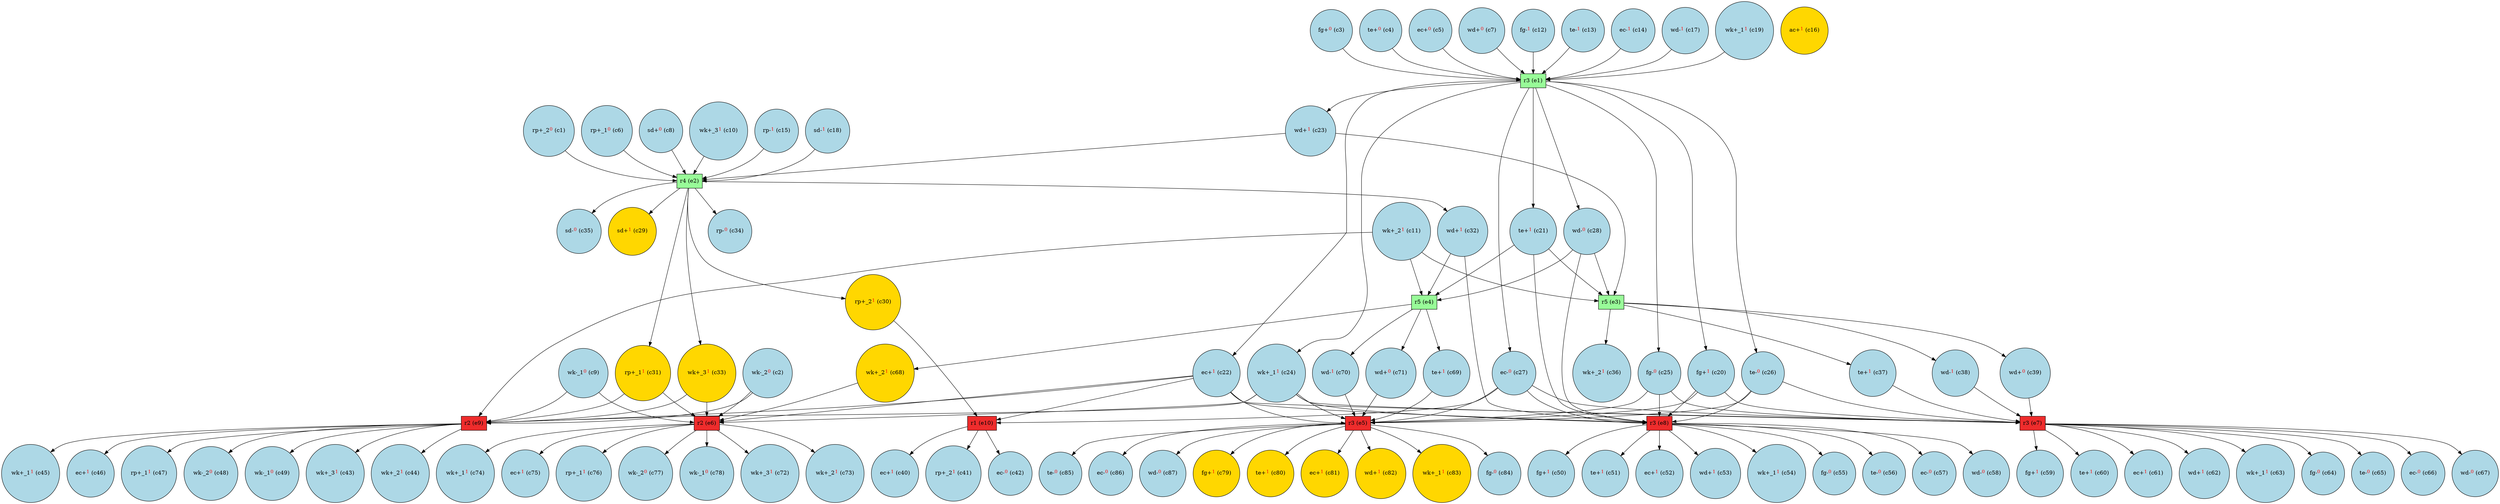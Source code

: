 digraph test {
  c1 -> e2;
  c2 -> e6;
  c2 -> e9;
  c3 -> e1;
  c4 -> e1;
  c5 -> e1;
  c6 -> e2;
  c7 -> e1;
  c8 -> e2;
  c9 -> e6;
  c9 -> e9;
  c10 -> e2;
  c11 -> e4;
  c11 -> e9;
  c11 -> e3;
  c12 -> e1;
  c13 -> e1;
  c14 -> e1;
  c15 -> e2;
  c17 -> e1;
  c18 -> e2;
  c19 -> e1;
  e1 -> c20;
  c20 -> e5;
  c20 -> e7;
  c20 -> e8;
  e1 -> c21;
  c21 -> e4;
  c21 -> e8;
  c21 -> e3;
  e1 -> c22;
  c22 -> e5;
  c22 -> e6;
  c22 -> e7;
  c22 -> e8;
  c22 -> e9;
  c22 -> e10;
  e1 -> c23;
  c23 -> e3;
  c23 -> e2;
  e1 -> c24;
  c24 -> e5;
  c24 -> e6;
  c24 -> e7;
  c24 -> e8;
  c24 -> e9;
  e1 -> c25;
  c25 -> e5;
  c25 -> e7;
  c25 -> e8;
  e1 -> c26;
  c26 -> e5;
  c26 -> e7;
  c26 -> e8;
  e1 -> c27;
  c27 -> e5;
  c27 -> e7;
  c27 -> e8;
  c27 -> e10;
  e1 -> c28;
  c28 -> e4;
  c28 -> e8;
  c28 -> e3;
  e2 -> c29;
  e2 -> c30;
  c30 -> e10;
  e2 -> c31;
  c31 -> e6;
  c31 -> e9;
  e2 -> c32;
  c32 -> e4;
  c32 -> e8;
  e2 -> c33;
  c33 -> e6;
  c33 -> e9;
  e2 -> c34;
  e2 -> c35;
  e3 -> c36;
  e3 -> c37;
  c37 -> e7;
  e3 -> c38;
  c38 -> e7;
  e3 -> c39;
  c39 -> e7;
  e10 -> c40;
  e10 -> c41;
  e10 -> c42;
  e9 -> c43;
  e9 -> c44;
  e9 -> c45;
  e9 -> c46;
  e9 -> c47;
  e9 -> c48;
  e9 -> c49;
  e8 -> c50;
  e8 -> c51;
  e8 -> c52;
  e8 -> c53;
  e8 -> c54;
  e8 -> c55;
  e8 -> c56;
  e8 -> c57;
  e8 -> c58;
  e7 -> c59;
  e7 -> c60;
  e7 -> c61;
  e7 -> c62;
  e7 -> c63;
  e7 -> c64;
  e7 -> c65;
  e7 -> c66;
  e7 -> c67;
  e4 -> c68;
  c68 -> e6;
  e4 -> c69;
  c69 -> e5;
  e4 -> c70;
  c70 -> e5;
  e4 -> c71;
  c71 -> e5;
  e6 -> c72;
  e6 -> c73;
  e6 -> c74;
  e6 -> c75;
  e6 -> c76;
  e6 -> c77;
  e6 -> c78;
  e5 -> c79;
  e5 -> c80;
  e5 -> c81;
  e5 -> c82;
  e5 -> c83;
  e5 -> c84;
  e5 -> c85;
  e5 -> c86;
  e5 -> c87;
  c1 [fillcolor=lightblue label= <rp+_2<FONT COLOR="red"><SUP>0</SUP></FONT>&nbsp;(c1)> shape=circle style=filled];
  c2 [fillcolor=lightblue label= <wk-_2<FONT COLOR="red"><SUP>0</SUP></FONT>&nbsp;(c2)> shape=circle style=filled];
  c3 [fillcolor=lightblue label= <fg+<FONT COLOR="red"><SUP>0</SUP></FONT>&nbsp;(c3)> shape=circle style=filled];
  c4 [fillcolor=lightblue label= <te+<FONT COLOR="red"><SUP>0</SUP></FONT>&nbsp;(c4)> shape=circle style=filled];
  c5 [fillcolor=lightblue label= <ec+<FONT COLOR="red"><SUP>0</SUP></FONT>&nbsp;(c5)> shape=circle style=filled];
  c6 [fillcolor=lightblue label= <rp+_1<FONT COLOR="red"><SUP>0</SUP></FONT>&nbsp;(c6)> shape=circle style=filled];
  c7 [fillcolor=lightblue label= <wd+<FONT COLOR="red"><SUP>0</SUP></FONT>&nbsp;(c7)> shape=circle style=filled];
  c8 [fillcolor=lightblue label= <sd+<FONT COLOR="red"><SUP>0</SUP></FONT>&nbsp;(c8)> shape=circle style=filled];
  c9 [fillcolor=lightblue label= <wk-_1<FONT COLOR="red"><SUP>0</SUP></FONT>&nbsp;(c9)> shape=circle style=filled];
  c10 [fillcolor=lightblue label= <wk+_3<FONT COLOR="red"><SUP>1</SUP></FONT>&nbsp;(c10)> shape=circle style=filled];
  c11 [fillcolor=lightblue label= <wk+_2<FONT COLOR="red"><SUP>1</SUP></FONT>&nbsp;(c11)> shape=circle style=filled];
  c12 [fillcolor=lightblue label= <fg-<FONT COLOR="red"><SUP>1</SUP></FONT>&nbsp;(c12)> shape=circle style=filled];
  c13 [fillcolor=lightblue label= <te-<FONT COLOR="red"><SUP>1</SUP></FONT>&nbsp;(c13)> shape=circle style=filled];
  c14 [fillcolor=lightblue label= <ec-<FONT COLOR="red"><SUP>1</SUP></FONT>&nbsp;(c14)> shape=circle style=filled];
  c15 [fillcolor=lightblue label= <rp-<FONT COLOR="red"><SUP>1</SUP></FONT>&nbsp;(c15)> shape=circle style=filled];
  c16 [fillcolor=gold label= <ac+<FONT COLOR="red"><SUP>1</SUP></FONT>&nbsp;(c16)> shape=circle style=filled];
  c17 [fillcolor=lightblue label= <wd-<FONT COLOR="red"><SUP>1</SUP></FONT>&nbsp;(c17)> shape=circle style=filled];
  c18 [fillcolor=lightblue label= <sd-<FONT COLOR="red"><SUP>1</SUP></FONT>&nbsp;(c18)> shape=circle style=filled];
  c19 [fillcolor=lightblue label= <wk+_1<FONT COLOR="red"><SUP>1</SUP></FONT>&nbsp;(c19)> shape=circle style=filled];
  c20 [fillcolor=lightblue label= <fg+<FONT COLOR="red"><SUP>1</SUP></FONT>&nbsp;(c20)> shape=circle style=filled];
  c21 [fillcolor=lightblue label= <te+<FONT COLOR="red"><SUP>1</SUP></FONT>&nbsp;(c21)> shape=circle style=filled];
  c22 [fillcolor=lightblue label= <ec+<FONT COLOR="red"><SUP>1</SUP></FONT>&nbsp;(c22)> shape=circle style=filled];
  c23 [fillcolor=lightblue label= <wd+<FONT COLOR="red"><SUP>1</SUP></FONT>&nbsp;(c23)> shape=circle style=filled];
  c24 [fillcolor=lightblue label= <wk+_1<FONT COLOR="red"><SUP>1</SUP></FONT>&nbsp;(c24)> shape=circle style=filled];
  c25 [fillcolor=lightblue label= <fg-<FONT COLOR="red"><SUP>0</SUP></FONT>&nbsp;(c25)> shape=circle style=filled];
  c26 [fillcolor=lightblue label= <te-<FONT COLOR="red"><SUP>0</SUP></FONT>&nbsp;(c26)> shape=circle style=filled];
  c27 [fillcolor=lightblue label= <ec-<FONT COLOR="red"><SUP>0</SUP></FONT>&nbsp;(c27)> shape=circle style=filled];
  c28 [fillcolor=lightblue label= <wd-<FONT COLOR="red"><SUP>0</SUP></FONT>&nbsp;(c28)> shape=circle style=filled];
  c29 [fillcolor=gold label= <sd+<FONT COLOR="red"><SUP>1</SUP></FONT>&nbsp;(c29)> shape=circle style=filled];
  c30 [fillcolor=gold label= <rp+_2<FONT COLOR="red"><SUP>1</SUP></FONT>&nbsp;(c30)> shape=circle style=filled];
  c31 [fillcolor=gold label= <rp+_1<FONT COLOR="red"><SUP>1</SUP></FONT>&nbsp;(c31)> shape=circle style=filled];
  c32 [fillcolor=lightblue label= <wd+<FONT COLOR="red"><SUP>1</SUP></FONT>&nbsp;(c32)> shape=circle style=filled];
  c33 [fillcolor=gold label= <wk+_3<FONT COLOR="red"><SUP>1</SUP></FONT>&nbsp;(c33)> shape=circle style=filled];
  c34 [fillcolor=lightblue label= <rp-<FONT COLOR="red"><SUP>0</SUP></FONT>&nbsp;(c34)> shape=circle style=filled];
  c35 [fillcolor=lightblue label= <sd-<FONT COLOR="red"><SUP>0</SUP></FONT>&nbsp;(c35)> shape=circle style=filled];
  c36 [fillcolor=lightblue label= <wk+_2<FONT COLOR="red"><SUP>1</SUP></FONT>&nbsp;(c36)> shape=circle style=filled];
  c37 [fillcolor=lightblue label= <te+<FONT COLOR="red"><SUP>1</SUP></FONT>&nbsp;(c37)> shape=circle style=filled];
  c38 [fillcolor=lightblue label= <wd-<FONT COLOR="red"><SUP>1</SUP></FONT>&nbsp;(c38)> shape=circle style=filled];
  c39 [fillcolor=lightblue label= <wd+<FONT COLOR="red"><SUP>0</SUP></FONT>&nbsp;(c39)> shape=circle style=filled];
  c40 [fillcolor=lightblue label= <ec+<FONT COLOR="red"><SUP>1</SUP></FONT>&nbsp;(c40)> shape=circle style=filled];
  c41 [fillcolor=lightblue label= <rp+_2<FONT COLOR="red"><SUP>1</SUP></FONT>&nbsp;(c41)> shape=circle style=filled];
  c42 [fillcolor=lightblue label= <ec-<FONT COLOR="red"><SUP>0</SUP></FONT>&nbsp;(c42)> shape=circle style=filled];
  c43 [fillcolor=lightblue label= <wk+_3<FONT COLOR="red"><SUP>1</SUP></FONT>&nbsp;(c43)> shape=circle style=filled];
  c44 [fillcolor=lightblue label= <wk+_2<FONT COLOR="red"><SUP>1</SUP></FONT>&nbsp;(c44)> shape=circle style=filled];
  c45 [fillcolor=lightblue label= <wk+_1<FONT COLOR="red"><SUP>1</SUP></FONT>&nbsp;(c45)> shape=circle style=filled];
  c46 [fillcolor=lightblue label= <ec+<FONT COLOR="red"><SUP>1</SUP></FONT>&nbsp;(c46)> shape=circle style=filled];
  c47 [fillcolor=lightblue label= <rp+_1<FONT COLOR="red"><SUP>1</SUP></FONT>&nbsp;(c47)> shape=circle style=filled];
  c48 [fillcolor=lightblue label= <wk-_2<FONT COLOR="red"><SUP>0</SUP></FONT>&nbsp;(c48)> shape=circle style=filled];
  c49 [fillcolor=lightblue label= <wk-_1<FONT COLOR="red"><SUP>0</SUP></FONT>&nbsp;(c49)> shape=circle style=filled];
  c50 [fillcolor=lightblue label= <fg+<FONT COLOR="red"><SUP>1</SUP></FONT>&nbsp;(c50)> shape=circle style=filled];
  c51 [fillcolor=lightblue label= <te+<FONT COLOR="red"><SUP>1</SUP></FONT>&nbsp;(c51)> shape=circle style=filled];
  c52 [fillcolor=lightblue label= <ec+<FONT COLOR="red"><SUP>1</SUP></FONT>&nbsp;(c52)> shape=circle style=filled];
  c53 [fillcolor=lightblue label= <wd+<FONT COLOR="red"><SUP>1</SUP></FONT>&nbsp;(c53)> shape=circle style=filled];
  c54 [fillcolor=lightblue label= <wk+_1<FONT COLOR="red"><SUP>1</SUP></FONT>&nbsp;(c54)> shape=circle style=filled];
  c55 [fillcolor=lightblue label= <fg-<FONT COLOR="red"><SUP>0</SUP></FONT>&nbsp;(c55)> shape=circle style=filled];
  c56 [fillcolor=lightblue label= <te-<FONT COLOR="red"><SUP>0</SUP></FONT>&nbsp;(c56)> shape=circle style=filled];
  c57 [fillcolor=lightblue label= <ec-<FONT COLOR="red"><SUP>0</SUP></FONT>&nbsp;(c57)> shape=circle style=filled];
  c58 [fillcolor=lightblue label= <wd-<FONT COLOR="red"><SUP>0</SUP></FONT>&nbsp;(c58)> shape=circle style=filled];
  c59 [fillcolor=lightblue label= <fg+<FONT COLOR="red"><SUP>1</SUP></FONT>&nbsp;(c59)> shape=circle style=filled];
  c60 [fillcolor=lightblue label= <te+<FONT COLOR="red"><SUP>1</SUP></FONT>&nbsp;(c60)> shape=circle style=filled];
  c61 [fillcolor=lightblue label= <ec+<FONT COLOR="red"><SUP>1</SUP></FONT>&nbsp;(c61)> shape=circle style=filled];
  c62 [fillcolor=lightblue label= <wd+<FONT COLOR="red"><SUP>1</SUP></FONT>&nbsp;(c62)> shape=circle style=filled];
  c63 [fillcolor=lightblue label= <wk+_1<FONT COLOR="red"><SUP>1</SUP></FONT>&nbsp;(c63)> shape=circle style=filled];
  c64 [fillcolor=lightblue label= <fg-<FONT COLOR="red"><SUP>0</SUP></FONT>&nbsp;(c64)> shape=circle style=filled];
  c65 [fillcolor=lightblue label= <te-<FONT COLOR="red"><SUP>0</SUP></FONT>&nbsp;(c65)> shape=circle style=filled];
  c66 [fillcolor=lightblue label= <ec-<FONT COLOR="red"><SUP>0</SUP></FONT>&nbsp;(c66)> shape=circle style=filled];
  c67 [fillcolor=lightblue label= <wd-<FONT COLOR="red"><SUP>0</SUP></FONT>&nbsp;(c67)> shape=circle style=filled];
  c68 [fillcolor=gold label= <wk+_2<FONT COLOR="red"><SUP>1</SUP></FONT>&nbsp;(c68)> shape=circle style=filled];
  c69 [fillcolor=lightblue label= <te+<FONT COLOR="red"><SUP>1</SUP></FONT>&nbsp;(c69)> shape=circle style=filled];
  c70 [fillcolor=lightblue label= <wd-<FONT COLOR="red"><SUP>1</SUP></FONT>&nbsp;(c70)> shape=circle style=filled];
  c71 [fillcolor=lightblue label= <wd+<FONT COLOR="red"><SUP>0</SUP></FONT>&nbsp;(c71)> shape=circle style=filled];
  c72 [fillcolor=lightblue label= <wk+_3<FONT COLOR="red"><SUP>1</SUP></FONT>&nbsp;(c72)> shape=circle style=filled];
  c73 [fillcolor=lightblue label= <wk+_2<FONT COLOR="red"><SUP>1</SUP></FONT>&nbsp;(c73)> shape=circle style=filled];
  c74 [fillcolor=lightblue label= <wk+_1<FONT COLOR="red"><SUP>1</SUP></FONT>&nbsp;(c74)> shape=circle style=filled];
  c75 [fillcolor=lightblue label= <ec+<FONT COLOR="red"><SUP>1</SUP></FONT>&nbsp;(c75)> shape=circle style=filled];
  c76 [fillcolor=lightblue label= <rp+_1<FONT COLOR="red"><SUP>1</SUP></FONT>&nbsp;(c76)> shape=circle style=filled];
  c77 [fillcolor=lightblue label= <wk-_2<FONT COLOR="red"><SUP>0</SUP></FONT>&nbsp;(c77)> shape=circle style=filled];
  c78 [fillcolor=lightblue label= <wk-_1<FONT COLOR="red"><SUP>0</SUP></FONT>&nbsp;(c78)> shape=circle style=filled];
  c79 [fillcolor=gold label= <fg+<FONT COLOR="red"><SUP>1</SUP></FONT>&nbsp;(c79)> shape=circle style=filled];
  c80 [fillcolor=gold label= <te+<FONT COLOR="red"><SUP>1</SUP></FONT>&nbsp;(c80)> shape=circle style=filled];
  c81 [fillcolor=gold label= <ec+<FONT COLOR="red"><SUP>1</SUP></FONT>&nbsp;(c81)> shape=circle style=filled];
  c82 [fillcolor=gold label= <wd+<FONT COLOR="red"><SUP>1</SUP></FONT>&nbsp;(c82)> shape=circle style=filled];
  c83 [fillcolor=gold label= <wk+_1<FONT COLOR="red"><SUP>1</SUP></FONT>&nbsp;(c83)> shape=circle style=filled];
  c84 [fillcolor=lightblue label= <fg-<FONT COLOR="red"><SUP>0</SUP></FONT>&nbsp;(c84)> shape=circle style=filled];
  c85 [fillcolor=lightblue label= <te-<FONT COLOR="red"><SUP>0</SUP></FONT>&nbsp;(c85)> shape=circle style=filled];
  c86 [fillcolor=lightblue label= <ec-<FONT COLOR="red"><SUP>0</SUP></FONT>&nbsp;(c86)> shape=circle style=filled];
  c87 [fillcolor=lightblue label= <wd-<FONT COLOR="red"><SUP>0</SUP></FONT>&nbsp;(c87)> shape=circle style=filled];
  e1 [fillcolor=palegreen label="r3 (e1)" shape=box style=filled];
  e2 [fillcolor=palegreen label="r4 (e2)" shape=box style=filled];
  e3 [fillcolor=palegreen label="r5 (e3)" shape=box style=filled];
  e4 [fillcolor=palegreen label="r5 (e4)" shape=box style=filled];
  e5 [fillcolor=firebrick2 label="r3 (e5)" shape=box style=filled];
  e6 [fillcolor=firebrick2 label="r2 (e6)" shape=box style=filled];
  e7 [fillcolor=firebrick2 label="r3 (e7)" shape=box style=filled];
  e8 [fillcolor=firebrick2 label="r3 (e8)" shape=box style=filled];
  e9 [fillcolor=firebrick2 label="r2 (e9)" shape=box style=filled];
  e10 [fillcolor=firebrick2 label="r1 (e10)" shape=box style=filled];
}
